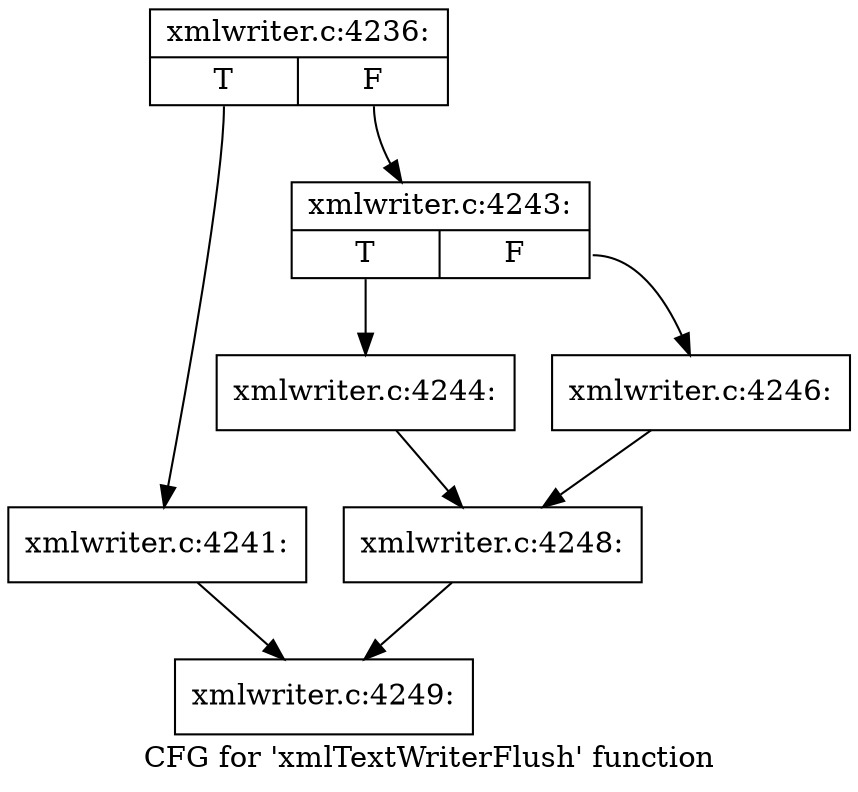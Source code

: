 digraph "CFG for 'xmlTextWriterFlush' function" {
	label="CFG for 'xmlTextWriterFlush' function";

	Node0x412f580 [shape=record,label="{xmlwriter.c:4236:|{<s0>T|<s1>F}}"];
	Node0x412f580:s0 -> Node0x411f5a0;
	Node0x412f580:s1 -> Node0x411f5f0;
	Node0x411f5a0 [shape=record,label="{xmlwriter.c:4241:}"];
	Node0x411f5a0 -> Node0x412f940;
	Node0x411f5f0 [shape=record,label="{xmlwriter.c:4243:|{<s0>T|<s1>F}}"];
	Node0x411f5f0:s0 -> Node0x4130390;
	Node0x411f5f0:s1 -> Node0x4130430;
	Node0x4130390 [shape=record,label="{xmlwriter.c:4244:}"];
	Node0x4130390 -> Node0x41303e0;
	Node0x4130430 [shape=record,label="{xmlwriter.c:4246:}"];
	Node0x4130430 -> Node0x41303e0;
	Node0x41303e0 [shape=record,label="{xmlwriter.c:4248:}"];
	Node0x41303e0 -> Node0x412f940;
	Node0x412f940 [shape=record,label="{xmlwriter.c:4249:}"];
}
